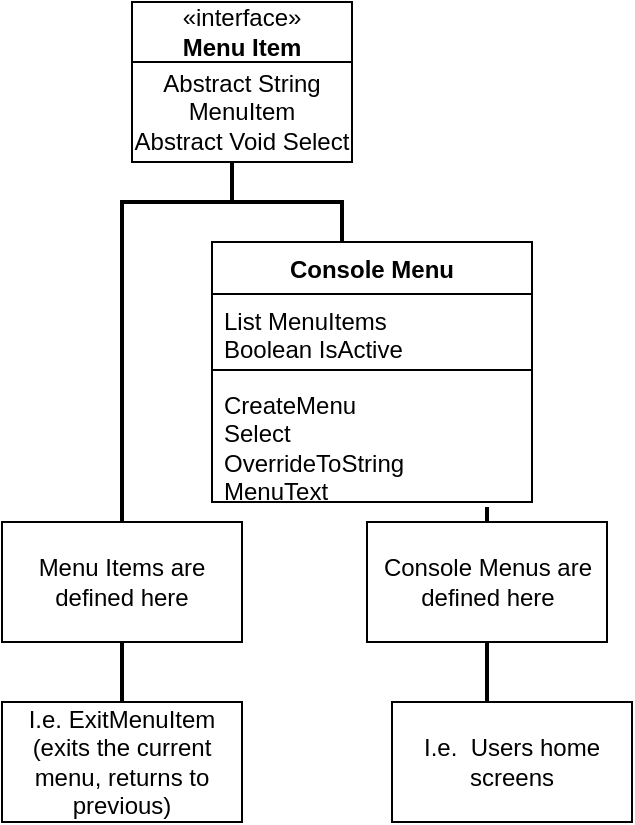 <mxfile version="22.1.3" type="github">
  <diagram id="C5RBs43oDa-KdzZeNtuy" name="Page-1">
    <mxGraphModel dx="505" dy="592" grid="1" gridSize="10" guides="1" tooltips="1" connect="1" arrows="1" fold="1" page="1" pageScale="1" pageWidth="827" pageHeight="1169" math="0" shadow="0">
      <root>
        <mxCell id="WIyWlLk6GJQsqaUBKTNV-0" />
        <mxCell id="WIyWlLk6GJQsqaUBKTNV-1" parent="WIyWlLk6GJQsqaUBKTNV-0" />
        <mxCell id="xlG5ru01GpE01A3qg1cg-14" value="" style="line;strokeWidth=2;html=1;rotation=-90;points=[[0,0.5,0,0,0],[0.25,0.5,0,0,0],[0.5,0,0,0,-101],[0.5,0,0,0,-81]];" vertex="1" parent="WIyWlLk6GJQsqaUBKTNV-1">
          <mxGeometry x="237.5" y="337.5" width="140" height="10" as="geometry" />
        </mxCell>
        <mxCell id="xlG5ru01GpE01A3qg1cg-13" value="" style="line;strokeWidth=2;html=1;rotation=-90;" vertex="1" parent="WIyWlLk6GJQsqaUBKTNV-1">
          <mxGeometry x="2.5" y="242.5" width="245" height="10" as="geometry" />
        </mxCell>
        <mxCell id="xlG5ru01GpE01A3qg1cg-11" value="" style="strokeWidth=2;html=1;shape=mxgraph.flowchart.annotation_2;align=left;labelPosition=right;pointerEvents=1;rotation=90;" vertex="1" parent="WIyWlLk6GJQsqaUBKTNV-1">
          <mxGeometry x="155" y="65" width="50" height="110" as="geometry" />
        </mxCell>
        <mxCell id="xlG5ru01GpE01A3qg1cg-0" value="Console Menu" style="swimlane;fontStyle=1;align=center;verticalAlign=top;childLayout=stackLayout;horizontal=1;startSize=26;horizontalStack=0;resizeParent=1;resizeParentMax=0;resizeLast=0;collapsible=1;marginBottom=0;whiteSpace=wrap;html=1;" vertex="1" parent="WIyWlLk6GJQsqaUBKTNV-1">
          <mxGeometry x="170" y="140" width="160" height="130" as="geometry" />
        </mxCell>
        <mxCell id="xlG5ru01GpE01A3qg1cg-1" value="List MenuItems&lt;br&gt;Boolean IsActive" style="text;strokeColor=none;fillColor=none;align=left;verticalAlign=top;spacingLeft=4;spacingRight=4;overflow=hidden;rotatable=0;points=[[0,0.5],[1,0.5]];portConstraint=eastwest;whiteSpace=wrap;html=1;" vertex="1" parent="xlG5ru01GpE01A3qg1cg-0">
          <mxGeometry y="26" width="160" height="34" as="geometry" />
        </mxCell>
        <mxCell id="xlG5ru01GpE01A3qg1cg-2" value="" style="line;strokeWidth=1;fillColor=none;align=left;verticalAlign=middle;spacingTop=-1;spacingLeft=3;spacingRight=3;rotatable=0;labelPosition=right;points=[];portConstraint=eastwest;strokeColor=inherit;" vertex="1" parent="xlG5ru01GpE01A3qg1cg-0">
          <mxGeometry y="60" width="160" height="8" as="geometry" />
        </mxCell>
        <mxCell id="xlG5ru01GpE01A3qg1cg-3" value="CreateMenu&lt;br&gt;Select&lt;br&gt;OverrideToString&lt;br&gt;MenuText" style="text;strokeColor=none;fillColor=none;align=left;verticalAlign=top;spacingLeft=4;spacingRight=4;overflow=hidden;rotatable=0;points=[[0,0.5],[1,0.5]];portConstraint=eastwest;whiteSpace=wrap;html=1;" vertex="1" parent="xlG5ru01GpE01A3qg1cg-0">
          <mxGeometry y="68" width="160" height="62" as="geometry" />
        </mxCell>
        <mxCell id="xlG5ru01GpE01A3qg1cg-6" value="" style="group" vertex="1" connectable="0" parent="WIyWlLk6GJQsqaUBKTNV-1">
          <mxGeometry x="130" y="20" width="110" height="80" as="geometry" />
        </mxCell>
        <mxCell id="xlG5ru01GpE01A3qg1cg-4" value="«interface»&lt;br&gt;&lt;b&gt;Menu Item&lt;/b&gt;" style="html=1;whiteSpace=wrap;" vertex="1" parent="xlG5ru01GpE01A3qg1cg-6">
          <mxGeometry width="110" height="30" as="geometry" />
        </mxCell>
        <mxCell id="xlG5ru01GpE01A3qg1cg-5" value="Abstract String MenuItem&lt;br&gt;Abstract Void Select" style="html=1;whiteSpace=wrap;" vertex="1" parent="xlG5ru01GpE01A3qg1cg-6">
          <mxGeometry y="30" width="110" height="50" as="geometry" />
        </mxCell>
        <mxCell id="xlG5ru01GpE01A3qg1cg-7" value="Console Menus are defined here" style="rounded=0;whiteSpace=wrap;html=1;" vertex="1" parent="WIyWlLk6GJQsqaUBKTNV-1">
          <mxGeometry x="247.5" y="280" width="120" height="60" as="geometry" />
        </mxCell>
        <mxCell id="xlG5ru01GpE01A3qg1cg-8" value="Menu Items are defined here" style="rounded=0;whiteSpace=wrap;html=1;" vertex="1" parent="WIyWlLk6GJQsqaUBKTNV-1">
          <mxGeometry x="65" y="280" width="120" height="60" as="geometry" />
        </mxCell>
        <mxCell id="xlG5ru01GpE01A3qg1cg-9" value="I.e. ExitMenuItem (exits the current menu, returns to previous)" style="rounded=0;whiteSpace=wrap;html=1;" vertex="1" parent="WIyWlLk6GJQsqaUBKTNV-1">
          <mxGeometry x="65" y="370" width="120" height="60" as="geometry" />
        </mxCell>
        <mxCell id="xlG5ru01GpE01A3qg1cg-10" value="I.e.&amp;nbsp; Users home screens" style="rounded=0;whiteSpace=wrap;html=1;" vertex="1" parent="WIyWlLk6GJQsqaUBKTNV-1">
          <mxGeometry x="260" y="370" width="120" height="60" as="geometry" />
        </mxCell>
      </root>
    </mxGraphModel>
  </diagram>
</mxfile>
